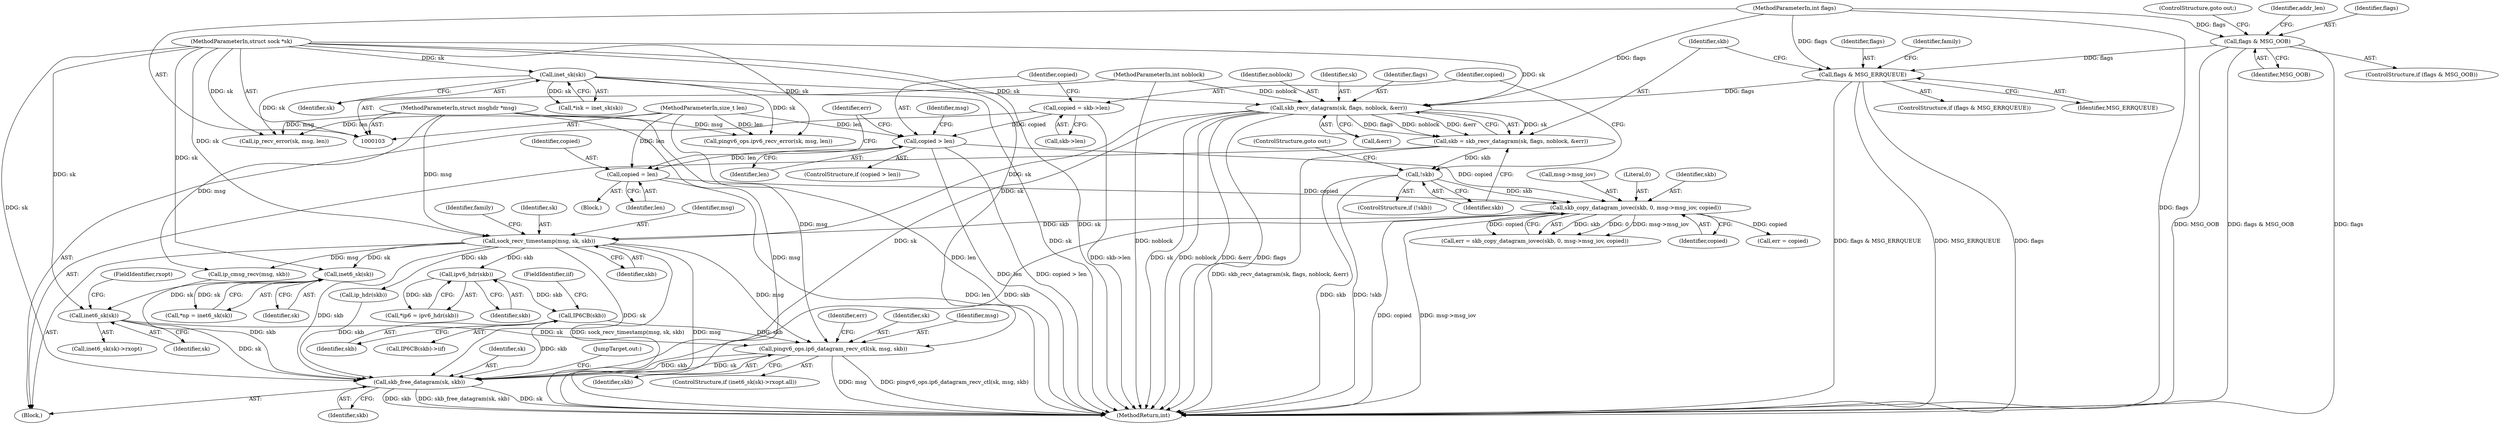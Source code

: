 digraph "0_linux_bceaa90240b6019ed73b49965eac7d167610be69_0@API" {
"1000364" [label="(Call,pingv6_ops.ip6_datagram_recv_ctl(sk, msg, skb))"];
"1000360" [label="(Call,inet6_sk(sk))"];
"1000298" [label="(Call,inet6_sk(sk))"];
"1000237" [label="(Call,sock_recv_timestamp(msg, sk, skb))"];
"1000106" [label="(MethodParameterIn,struct msghdr *msg)"];
"1000197" [label="(Call,skb_recv_datagram(sk, flags, noblock, &err))"];
"1000115" [label="(Call,inet_sk(sk))"];
"1000105" [label="(MethodParameterIn,struct sock *sk)"];
"1000170" [label="(Call,flags & MSG_ERRQUEUE)"];
"1000139" [label="(Call,flags & MSG_OOB)"];
"1000109" [label="(MethodParameterIn,int flags)"];
"1000108" [label="(MethodParameterIn,int noblock)"];
"1000227" [label="(Call,skb_copy_datagram_iovec(skb, 0, msg->msg_iov, copied))"];
"1000204" [label="(Call,!skb)"];
"1000195" [label="(Call,skb = skb_recv_datagram(sk, flags, noblock, &err))"];
"1000222" [label="(Call,copied = len)"];
"1000213" [label="(Call,copied > len)"];
"1000207" [label="(Call,copied = skb->len)"];
"1000107" [label="(MethodParameterIn,size_t len)"];
"1000354" [label="(Call,IP6CB(skb))"];
"1000303" [label="(Call,ipv6_hdr(skb))"];
"1000375" [label="(Call,skb_free_datagram(sk, skb))"];
"1000180" [label="(Call,ip_recv_error(sk, msg, len))"];
"1000141" [label="(Identifier,MSG_OOB)"];
"1000169" [label="(ControlStructure,if (flags & MSG_ERRQUEUE))"];
"1000362" [label="(FieldIdentifier,rxopt)"];
"1000191" [label="(Call,pingv6_ops.ipv6_recv_error(sk, msg, len))"];
"1000233" [label="(Identifier,copied)"];
"1000140" [label="(Identifier,flags)"];
"1000213" [label="(Call,copied > len)"];
"1000107" [label="(MethodParameterIn,size_t len)"];
"1000203" [label="(ControlStructure,if (!skb))"];
"1000372" [label="(Identifier,err)"];
"1000212" [label="(ControlStructure,if (copied > len))"];
"1000197" [label="(Call,skb_recv_datagram(sk, flags, noblock, &err))"];
"1000209" [label="(Call,skb->len)"];
"1000361" [label="(Identifier,sk)"];
"1000376" [label="(Identifier,sk)"];
"1000357" [label="(ControlStructure,if (inet6_sk(sk)->rxopt.all))"];
"1000196" [label="(Identifier,skb)"];
"1000214" [label="(Identifier,copied)"];
"1000296" [label="(Call,*np = inet6_sk(sk))"];
"1000208" [label="(Identifier,copied)"];
"1000270" [label="(Call,ip_hdr(skb))"];
"1000298" [label="(Call,inet6_sk(sk))"];
"1000360" [label="(Call,inet6_sk(sk))"];
"1000364" [label="(Call,pingv6_ops.ip6_datagram_recv_ctl(sk, msg, skb))"];
"1000206" [label="(ControlStructure,goto out;)"];
"1000111" [label="(Block,)"];
"1000304" [label="(Identifier,skb)"];
"1000198" [label="(Identifier,sk)"];
"1000239" [label="(Identifier,sk)"];
"1000106" [label="(MethodParameterIn,struct msghdr *msg)"];
"1000227" [label="(Call,skb_copy_datagram_iovec(skb, 0, msg->msg_iov, copied))"];
"1000172" [label="(Identifier,MSG_ERRQUEUE)"];
"1000109" [label="(MethodParameterIn,int flags)"];
"1000365" [label="(Identifier,sk)"];
"1000142" [label="(ControlStructure,goto out;)"];
"1000230" [label="(Call,msg->msg_iov)"];
"1000116" [label="(Identifier,sk)"];
"1000384" [label="(MethodReturn,int)"];
"1000303" [label="(Call,ipv6_hdr(skb))"];
"1000371" [label="(Call,err = copied)"];
"1000375" [label="(Call,skb_free_datagram(sk, skb))"];
"1000144" [label="(Identifier,addr_len)"];
"1000377" [label="(Identifier,skb)"];
"1000378" [label="(JumpTarget,out:)"];
"1000204" [label="(Call,!skb)"];
"1000229" [label="(Literal,0)"];
"1000223" [label="(Identifier,copied)"];
"1000195" [label="(Call,skb = skb_recv_datagram(sk, flags, noblock, &err))"];
"1000301" [label="(Call,*ip6 = ipv6_hdr(skb))"];
"1000238" [label="(Identifier,msg)"];
"1000113" [label="(Call,*isk = inet_sk(sk))"];
"1000199" [label="(Identifier,flags)"];
"1000237" [label="(Call,sock_recv_timestamp(msg, sk, skb))"];
"1000240" [label="(Identifier,skb)"];
"1000224" [label="(Identifier,len)"];
"1000219" [label="(Identifier,msg)"];
"1000201" [label="(Call,&err)"];
"1000356" [label="(FieldIdentifier,iif)"];
"1000226" [label="(Identifier,err)"];
"1000222" [label="(Call,copied = len)"];
"1000105" [label="(MethodParameterIn,struct sock *sk)"];
"1000205" [label="(Identifier,skb)"];
"1000176" [label="(Identifier,family)"];
"1000353" [label="(Call,IP6CB(skb)->iif)"];
"1000367" [label="(Identifier,skb)"];
"1000216" [label="(Block,)"];
"1000139" [label="(Call,flags & MSG_OOB)"];
"1000228" [label="(Identifier,skb)"];
"1000215" [label="(Identifier,len)"];
"1000355" [label="(Identifier,skb)"];
"1000243" [label="(Identifier,family)"];
"1000171" [label="(Identifier,flags)"];
"1000200" [label="(Identifier,noblock)"];
"1000225" [label="(Call,err = skb_copy_datagram_iovec(skb, 0, msg->msg_iov, copied))"];
"1000207" [label="(Call,copied = skb->len)"];
"1000299" [label="(Identifier,sk)"];
"1000138" [label="(ControlStructure,if (flags & MSG_OOB))"];
"1000170" [label="(Call,flags & MSG_ERRQUEUE)"];
"1000108" [label="(MethodParameterIn,int noblock)"];
"1000286" [label="(Call,ip_cmsg_recv(msg, skb))"];
"1000115" [label="(Call,inet_sk(sk))"];
"1000354" [label="(Call,IP6CB(skb))"];
"1000359" [label="(Call,inet6_sk(sk)->rxopt)"];
"1000366" [label="(Identifier,msg)"];
"1000364" -> "1000357"  [label="AST: "];
"1000364" -> "1000367"  [label="CFG: "];
"1000365" -> "1000364"  [label="AST: "];
"1000366" -> "1000364"  [label="AST: "];
"1000367" -> "1000364"  [label="AST: "];
"1000372" -> "1000364"  [label="CFG: "];
"1000364" -> "1000384"  [label="DDG: msg"];
"1000364" -> "1000384"  [label="DDG: pingv6_ops.ip6_datagram_recv_ctl(sk, msg, skb)"];
"1000360" -> "1000364"  [label="DDG: sk"];
"1000105" -> "1000364"  [label="DDG: sk"];
"1000237" -> "1000364"  [label="DDG: msg"];
"1000106" -> "1000364"  [label="DDG: msg"];
"1000354" -> "1000364"  [label="DDG: skb"];
"1000364" -> "1000375"  [label="DDG: sk"];
"1000364" -> "1000375"  [label="DDG: skb"];
"1000360" -> "1000359"  [label="AST: "];
"1000360" -> "1000361"  [label="CFG: "];
"1000361" -> "1000360"  [label="AST: "];
"1000362" -> "1000360"  [label="CFG: "];
"1000298" -> "1000360"  [label="DDG: sk"];
"1000105" -> "1000360"  [label="DDG: sk"];
"1000360" -> "1000375"  [label="DDG: sk"];
"1000298" -> "1000296"  [label="AST: "];
"1000298" -> "1000299"  [label="CFG: "];
"1000299" -> "1000298"  [label="AST: "];
"1000296" -> "1000298"  [label="CFG: "];
"1000298" -> "1000296"  [label="DDG: sk"];
"1000237" -> "1000298"  [label="DDG: sk"];
"1000105" -> "1000298"  [label="DDG: sk"];
"1000237" -> "1000111"  [label="AST: "];
"1000237" -> "1000240"  [label="CFG: "];
"1000238" -> "1000237"  [label="AST: "];
"1000239" -> "1000237"  [label="AST: "];
"1000240" -> "1000237"  [label="AST: "];
"1000243" -> "1000237"  [label="CFG: "];
"1000237" -> "1000384"  [label="DDG: sock_recv_timestamp(msg, sk, skb)"];
"1000237" -> "1000384"  [label="DDG: msg"];
"1000106" -> "1000237"  [label="DDG: msg"];
"1000197" -> "1000237"  [label="DDG: sk"];
"1000105" -> "1000237"  [label="DDG: sk"];
"1000227" -> "1000237"  [label="DDG: skb"];
"1000237" -> "1000270"  [label="DDG: skb"];
"1000237" -> "1000286"  [label="DDG: msg"];
"1000237" -> "1000303"  [label="DDG: skb"];
"1000237" -> "1000375"  [label="DDG: sk"];
"1000237" -> "1000375"  [label="DDG: skb"];
"1000106" -> "1000103"  [label="AST: "];
"1000106" -> "1000384"  [label="DDG: msg"];
"1000106" -> "1000180"  [label="DDG: msg"];
"1000106" -> "1000191"  [label="DDG: msg"];
"1000106" -> "1000286"  [label="DDG: msg"];
"1000197" -> "1000195"  [label="AST: "];
"1000197" -> "1000201"  [label="CFG: "];
"1000198" -> "1000197"  [label="AST: "];
"1000199" -> "1000197"  [label="AST: "];
"1000200" -> "1000197"  [label="AST: "];
"1000201" -> "1000197"  [label="AST: "];
"1000195" -> "1000197"  [label="CFG: "];
"1000197" -> "1000384"  [label="DDG: &err"];
"1000197" -> "1000384"  [label="DDG: noblock"];
"1000197" -> "1000384"  [label="DDG: flags"];
"1000197" -> "1000384"  [label="DDG: sk"];
"1000197" -> "1000195"  [label="DDG: sk"];
"1000197" -> "1000195"  [label="DDG: flags"];
"1000197" -> "1000195"  [label="DDG: noblock"];
"1000197" -> "1000195"  [label="DDG: &err"];
"1000115" -> "1000197"  [label="DDG: sk"];
"1000105" -> "1000197"  [label="DDG: sk"];
"1000170" -> "1000197"  [label="DDG: flags"];
"1000109" -> "1000197"  [label="DDG: flags"];
"1000108" -> "1000197"  [label="DDG: noblock"];
"1000197" -> "1000375"  [label="DDG: sk"];
"1000115" -> "1000113"  [label="AST: "];
"1000115" -> "1000116"  [label="CFG: "];
"1000116" -> "1000115"  [label="AST: "];
"1000113" -> "1000115"  [label="CFG: "];
"1000115" -> "1000384"  [label="DDG: sk"];
"1000115" -> "1000113"  [label="DDG: sk"];
"1000105" -> "1000115"  [label="DDG: sk"];
"1000115" -> "1000180"  [label="DDG: sk"];
"1000115" -> "1000191"  [label="DDG: sk"];
"1000105" -> "1000103"  [label="AST: "];
"1000105" -> "1000384"  [label="DDG: sk"];
"1000105" -> "1000180"  [label="DDG: sk"];
"1000105" -> "1000191"  [label="DDG: sk"];
"1000105" -> "1000375"  [label="DDG: sk"];
"1000170" -> "1000169"  [label="AST: "];
"1000170" -> "1000172"  [label="CFG: "];
"1000171" -> "1000170"  [label="AST: "];
"1000172" -> "1000170"  [label="AST: "];
"1000176" -> "1000170"  [label="CFG: "];
"1000196" -> "1000170"  [label="CFG: "];
"1000170" -> "1000384"  [label="DDG: MSG_ERRQUEUE"];
"1000170" -> "1000384"  [label="DDG: flags"];
"1000170" -> "1000384"  [label="DDG: flags & MSG_ERRQUEUE"];
"1000139" -> "1000170"  [label="DDG: flags"];
"1000109" -> "1000170"  [label="DDG: flags"];
"1000139" -> "1000138"  [label="AST: "];
"1000139" -> "1000141"  [label="CFG: "];
"1000140" -> "1000139"  [label="AST: "];
"1000141" -> "1000139"  [label="AST: "];
"1000142" -> "1000139"  [label="CFG: "];
"1000144" -> "1000139"  [label="CFG: "];
"1000139" -> "1000384"  [label="DDG: MSG_OOB"];
"1000139" -> "1000384"  [label="DDG: flags & MSG_OOB"];
"1000139" -> "1000384"  [label="DDG: flags"];
"1000109" -> "1000139"  [label="DDG: flags"];
"1000109" -> "1000103"  [label="AST: "];
"1000109" -> "1000384"  [label="DDG: flags"];
"1000108" -> "1000103"  [label="AST: "];
"1000108" -> "1000384"  [label="DDG: noblock"];
"1000227" -> "1000225"  [label="AST: "];
"1000227" -> "1000233"  [label="CFG: "];
"1000228" -> "1000227"  [label="AST: "];
"1000229" -> "1000227"  [label="AST: "];
"1000230" -> "1000227"  [label="AST: "];
"1000233" -> "1000227"  [label="AST: "];
"1000225" -> "1000227"  [label="CFG: "];
"1000227" -> "1000384"  [label="DDG: copied"];
"1000227" -> "1000384"  [label="DDG: msg->msg_iov"];
"1000227" -> "1000225"  [label="DDG: skb"];
"1000227" -> "1000225"  [label="DDG: 0"];
"1000227" -> "1000225"  [label="DDG: msg->msg_iov"];
"1000227" -> "1000225"  [label="DDG: copied"];
"1000204" -> "1000227"  [label="DDG: skb"];
"1000222" -> "1000227"  [label="DDG: copied"];
"1000213" -> "1000227"  [label="DDG: copied"];
"1000227" -> "1000371"  [label="DDG: copied"];
"1000227" -> "1000375"  [label="DDG: skb"];
"1000204" -> "1000203"  [label="AST: "];
"1000204" -> "1000205"  [label="CFG: "];
"1000205" -> "1000204"  [label="AST: "];
"1000206" -> "1000204"  [label="CFG: "];
"1000208" -> "1000204"  [label="CFG: "];
"1000204" -> "1000384"  [label="DDG: skb"];
"1000204" -> "1000384"  [label="DDG: !skb"];
"1000195" -> "1000204"  [label="DDG: skb"];
"1000195" -> "1000111"  [label="AST: "];
"1000196" -> "1000195"  [label="AST: "];
"1000205" -> "1000195"  [label="CFG: "];
"1000195" -> "1000384"  [label="DDG: skb_recv_datagram(sk, flags, noblock, &err)"];
"1000222" -> "1000216"  [label="AST: "];
"1000222" -> "1000224"  [label="CFG: "];
"1000223" -> "1000222"  [label="AST: "];
"1000224" -> "1000222"  [label="AST: "];
"1000226" -> "1000222"  [label="CFG: "];
"1000222" -> "1000384"  [label="DDG: len"];
"1000213" -> "1000222"  [label="DDG: len"];
"1000107" -> "1000222"  [label="DDG: len"];
"1000213" -> "1000212"  [label="AST: "];
"1000213" -> "1000215"  [label="CFG: "];
"1000214" -> "1000213"  [label="AST: "];
"1000215" -> "1000213"  [label="AST: "];
"1000219" -> "1000213"  [label="CFG: "];
"1000226" -> "1000213"  [label="CFG: "];
"1000213" -> "1000384"  [label="DDG: copied > len"];
"1000213" -> "1000384"  [label="DDG: len"];
"1000207" -> "1000213"  [label="DDG: copied"];
"1000107" -> "1000213"  [label="DDG: len"];
"1000207" -> "1000111"  [label="AST: "];
"1000207" -> "1000209"  [label="CFG: "];
"1000208" -> "1000207"  [label="AST: "];
"1000209" -> "1000207"  [label="AST: "];
"1000214" -> "1000207"  [label="CFG: "];
"1000207" -> "1000384"  [label="DDG: skb->len"];
"1000107" -> "1000103"  [label="AST: "];
"1000107" -> "1000384"  [label="DDG: len"];
"1000107" -> "1000180"  [label="DDG: len"];
"1000107" -> "1000191"  [label="DDG: len"];
"1000354" -> "1000353"  [label="AST: "];
"1000354" -> "1000355"  [label="CFG: "];
"1000355" -> "1000354"  [label="AST: "];
"1000356" -> "1000354"  [label="CFG: "];
"1000303" -> "1000354"  [label="DDG: skb"];
"1000354" -> "1000375"  [label="DDG: skb"];
"1000303" -> "1000301"  [label="AST: "];
"1000303" -> "1000304"  [label="CFG: "];
"1000304" -> "1000303"  [label="AST: "];
"1000301" -> "1000303"  [label="CFG: "];
"1000303" -> "1000301"  [label="DDG: skb"];
"1000375" -> "1000111"  [label="AST: "];
"1000375" -> "1000377"  [label="CFG: "];
"1000376" -> "1000375"  [label="AST: "];
"1000377" -> "1000375"  [label="AST: "];
"1000378" -> "1000375"  [label="CFG: "];
"1000375" -> "1000384"  [label="DDG: sk"];
"1000375" -> "1000384"  [label="DDG: skb"];
"1000375" -> "1000384"  [label="DDG: skb_free_datagram(sk, skb)"];
"1000286" -> "1000375"  [label="DDG: skb"];
"1000270" -> "1000375"  [label="DDG: skb"];
}
